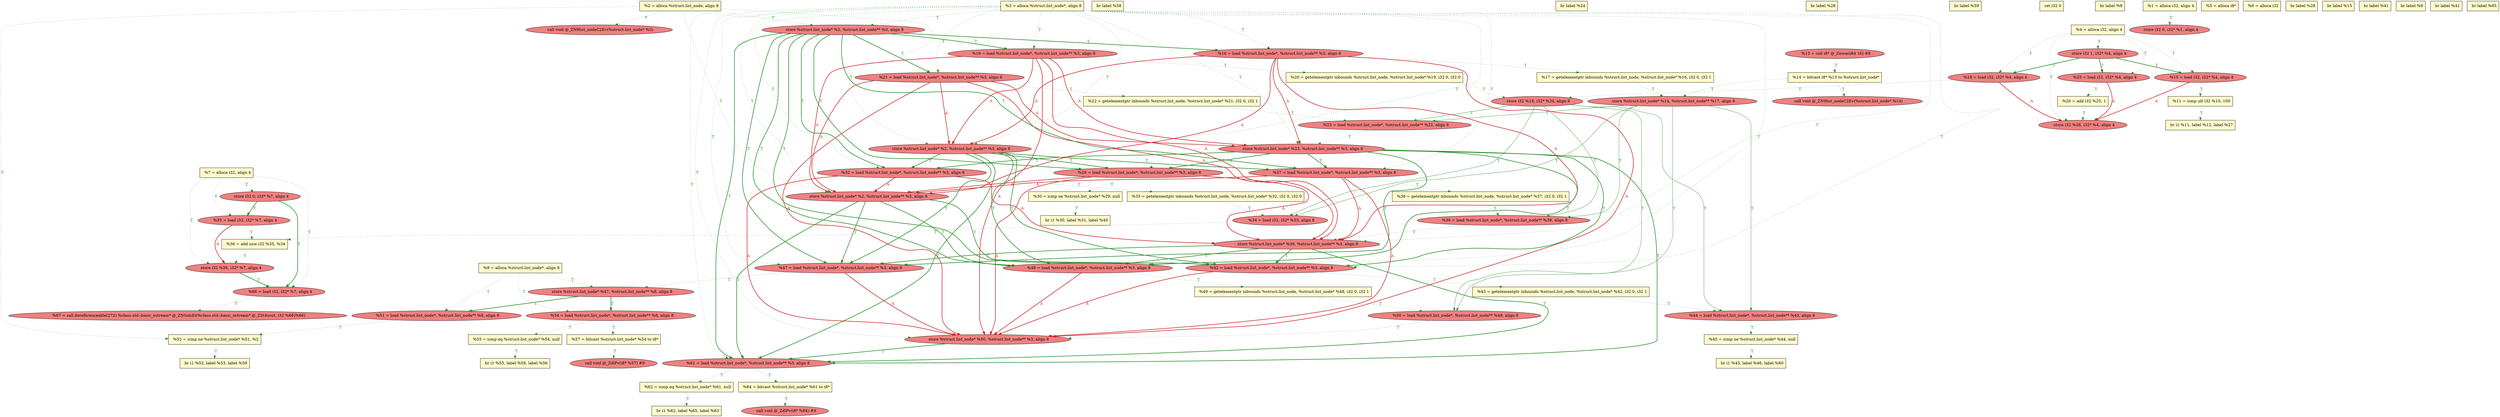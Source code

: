 digraph {

node87 [fillcolor=lightcoral,label="  %21 = load %struct.list_node*, %struct.list_node** %3, align 8",shape=ellipse,style=filled ]
node86 [fillcolor=lemonchiffon,label="  br label %58",shape=rectangle,style=filled ]
node85 [fillcolor=lightcoral,label="  store %struct.list_node* %50, %struct.list_node** %3, align 8",shape=ellipse,style=filled ]
node84 [fillcolor=lightcoral,label="  store i32 %18, i32* %20, align 8",shape=ellipse,style=filled ]
node82 [fillcolor=lightcoral,label="  store i32 0, i32* %7, align 4",shape=ellipse,style=filled ]
node81 [fillcolor=lemonchiffon,label="  %49 = getelementptr inbounds %struct.list_node, %struct.list_node* %48, i32 0, i32 1",shape=rectangle,style=filled ]
node53 [fillcolor=lemonchiffon,label="  br label %24",shape=rectangle,style=filled ]
node34 [fillcolor=lightcoral,label="  %23 = load %struct.list_node*, %struct.list_node** %22, align 8",shape=ellipse,style=filled ]
node10 [fillcolor=lightcoral,label="  %44 = load %struct.list_node*, %struct.list_node** %43, align 8",shape=ellipse,style=filled ]
node46 [fillcolor=lightcoral,label="  call void @_ZN9list_nodeC2Ev(%struct.list_node* %14)",shape=ellipse,style=filled ]
node56 [fillcolor=lightcoral,label="  call void @_ZdlPv(i8* %64) #9",shape=ellipse,style=filled ]
node30 [fillcolor=lemonchiffon,label="  br label %28",shape=rectangle,style=filled ]
node28 [fillcolor=lemonchiffon,label="  %26 = add i32 %25, 1",shape=rectangle,style=filled ]
node22 [fillcolor=lemonchiffon,label="  %30 = icmp ne %struct.list_node* %29, null",shape=rectangle,style=filled ]
node50 [fillcolor=lightcoral,label="  %61 = load %struct.list_node*, %struct.list_node** %3, align 8",shape=ellipse,style=filled ]
node57 [fillcolor=lightcoral,label="  store i32 1, i32* %4, align 4",shape=ellipse,style=filled ]
node35 [fillcolor=lightcoral,label="  %16 = load %struct.list_node*, %struct.list_node** %3, align 8",shape=ellipse,style=filled ]
node73 [fillcolor=lemonchiffon,label="  br i1 %11, label %12, label %27",shape=rectangle,style=filled ]
node29 [fillcolor=lemonchiffon,label="  %22 = getelementptr inbounds %struct.list_node, %struct.list_node* %21, i32 0, i32 1",shape=rectangle,style=filled ]
node20 [fillcolor=lemonchiffon,label="  %14 = bitcast i8* %13 to %struct.list_node*",shape=rectangle,style=filled ]
node26 [fillcolor=lemonchiffon,label="  %11 = icmp ult i32 %10, 100",shape=rectangle,style=filled ]
node4 [fillcolor=lemonchiffon,label="  %55 = icmp eq %struct.list_node* %54, null",shape=rectangle,style=filled ]
node8 [fillcolor=lightcoral,label="  %39 = load %struct.list_node*, %struct.list_node** %38, align 8",shape=ellipse,style=filled ]
node47 [fillcolor=lightcoral,label="  %13 = call i8* @_Znwm(i64 16) #8",shape=ellipse,style=filled ]
node6 [fillcolor=lightcoral,label="  %32 = load %struct.list_node*, %struct.list_node** %3, align 8",shape=ellipse,style=filled ]
node17 [fillcolor=lemonchiffon,label="  %62 = icmp eq %struct.list_node* %61, null",shape=rectangle,style=filled ]
node3 [fillcolor=lemonchiffon,label="  br label %59",shape=rectangle,style=filled ]
node38 [fillcolor=lemonchiffon,label="  ret i32 0",shape=rectangle,style=filled ]
node7 [fillcolor=lightcoral,label="  %54 = load %struct.list_node*, %struct.list_node** %8, align 8",shape=ellipse,style=filled ]
node14 [fillcolor=lemonchiffon,label="  %57 = bitcast %struct.list_node* %54 to i8*",shape=rectangle,style=filled ]
node83 [fillcolor=lightcoral,label="  %50 = load %struct.list_node*, %struct.list_node** %49, align 8",shape=ellipse,style=filled ]
node23 [fillcolor=lightcoral,label="  store %struct.list_node* %23, %struct.list_node** %3, align 8",shape=ellipse,style=filled ]
node36 [fillcolor=lightcoral,label="  store i32 %26, i32* %4, align 4",shape=ellipse,style=filled ]
node52 [fillcolor=lightcoral,label="  %34 = load i32, i32* %33, align 8",shape=ellipse,style=filled ]
node9 [fillcolor=lemonchiffon,label="  %52 = icmp ne %struct.list_node* %51, %2",shape=rectangle,style=filled ]
node15 [fillcolor=lemonchiffon,label="  %4 = alloca i32, align 4",shape=rectangle,style=filled ]
node11 [fillcolor=lightcoral,label="  store %struct.list_node* %47, %struct.list_node** %8, align 8",shape=ellipse,style=filled ]
node24 [fillcolor=lemonchiffon,label="  br i1 %30, label %31, label %40",shape=rectangle,style=filled ]
node18 [fillcolor=lemonchiffon,label="  br label %9",shape=rectangle,style=filled ]
node32 [fillcolor=lemonchiffon,label="  %64 = bitcast %struct.list_node* %61 to i8*",shape=rectangle,style=filled ]
node68 [fillcolor=lightcoral,label="  %42 = load %struct.list_node*, %struct.list_node** %3, align 8",shape=ellipse,style=filled ]
node12 [fillcolor=lemonchiffon,label="  %1 = alloca i32, align 4",shape=rectangle,style=filled ]
node40 [fillcolor=lightcoral,label="  %66 = load i32, i32* %7, align 4",shape=ellipse,style=filled ]
node41 [fillcolor=lightcoral,label="  %10 = load i32, i32* %4, align 4",shape=ellipse,style=filled ]
node62 [fillcolor=lemonchiffon,label="  %33 = getelementptr inbounds %struct.list_node, %struct.list_node* %32, i32 0, i32 0",shape=rectangle,style=filled ]
node27 [fillcolor=lightcoral,label="  store %struct.list_node* %14, %struct.list_node** %17, align 8",shape=ellipse,style=filled ]
node16 [fillcolor=lemonchiffon,label="  %5 = alloca i8*",shape=rectangle,style=filled ]
node33 [fillcolor=lemonchiffon,label="  br i1 %62, label %65, label %63",shape=rectangle,style=filled ]
node5 [fillcolor=lightcoral,label="  store %struct.list_node* %39, %struct.list_node** %3, align 8",shape=ellipse,style=filled ]
node13 [fillcolor=lemonchiffon,label="  %6 = alloca i32",shape=rectangle,style=filled ]
node76 [fillcolor=lightcoral,label="  %47 = load %struct.list_node*, %struct.list_node** %3, align 8",shape=ellipse,style=filled ]
node65 [fillcolor=lemonchiffon,label="  br label %28",shape=rectangle,style=filled ]
node39 [fillcolor=lemonchiffon,label="  %20 = getelementptr inbounds %struct.list_node, %struct.list_node* %19, i32 0, i32 0",shape=rectangle,style=filled ]
node42 [fillcolor=lightcoral,label="  %19 = load %struct.list_node*, %struct.list_node** %3, align 8",shape=ellipse,style=filled ]
node31 [fillcolor=lemonchiffon,label="  br label %15",shape=rectangle,style=filled ]
node45 [fillcolor=lemonchiffon,label="  %3 = alloca %struct.list_node*, align 8",shape=rectangle,style=filled ]
node43 [fillcolor=lemonchiffon,label="  %8 = alloca %struct.list_node*, align 8",shape=rectangle,style=filled ]
node72 [fillcolor=lightcoral,label="  call void @_ZdlPv(i8* %57) #9",shape=ellipse,style=filled ]
node88 [fillcolor=lightcoral,label="  %51 = load %struct.list_node*, %struct.list_node** %8, align 8",shape=ellipse,style=filled ]
node48 [fillcolor=lightcoral,label="  store %struct.list_node* %2, %struct.list_node** %3, align 8",shape=ellipse,style=filled ]
node70 [fillcolor=lightcoral,label="  %67 = call dereferenceable(272) %class.std::basic_ostream* @_ZNSolsEi(%class.std::basic_ostream* @_ZSt4cout, i32 %66)%66)",shape=ellipse,style=filled ]
node64 [fillcolor=lightcoral,label="  %37 = load %struct.list_node*, %struct.list_node** %3, align 8",shape=ellipse,style=filled ]
node49 [fillcolor=lemonchiffon,label="  %17 = getelementptr inbounds %struct.list_node, %struct.list_node* %16, i32 0, i32 1",shape=rectangle,style=filled ]
node37 [fillcolor=lightcoral,label="  %29 = load %struct.list_node*, %struct.list_node** %3, align 8",shape=ellipse,style=filled ]
node51 [fillcolor=lightcoral,label="  store i32 0, i32* %1, align 4",shape=ellipse,style=filled ]
node55 [fillcolor=lightcoral,label="  %25 = load i32, i32* %4, align 4",shape=ellipse,style=filled ]
node58 [fillcolor=lightcoral,label="  store %struct.list_node* %2, %struct.list_node** %3, align 8",shape=ellipse,style=filled ]
node59 [fillcolor=lemonchiffon,label="  %2 = alloca %struct.list_node, align 8",shape=rectangle,style=filled ]
node60 [fillcolor=lemonchiffon,label="  %38 = getelementptr inbounds %struct.list_node, %struct.list_node* %37, i32 0, i32 1",shape=rectangle,style=filled ]
node19 [fillcolor=lightcoral,label="  store i32 %36, i32* %7, align 4",shape=ellipse,style=filled ]
node63 [fillcolor=lightcoral,label="  %35 = load i32, i32* %7, align 4",shape=ellipse,style=filled ]
node44 [fillcolor=lemonchiffon,label="  %36 = add nsw i32 %35, %34",shape=rectangle,style=filled ]
node66 [fillcolor=lightcoral,label="  store %struct.list_node* %2, %struct.list_node** %3, align 8",shape=ellipse,style=filled ]
node25 [fillcolor=lemonchiffon,label="  %7 = alloca i32, align 4",shape=rectangle,style=filled ]
node21 [fillcolor=lemonchiffon,label="  br label %41",shape=rectangle,style=filled ]
node69 [fillcolor=lemonchiffon,label="  br i1 %55, label %58, label %56",shape=rectangle,style=filled ]
node71 [fillcolor=lemonchiffon,label="  %43 = getelementptr inbounds %struct.list_node, %struct.list_node* %42, i32 0, i32 1",shape=rectangle,style=filled ]
node61 [fillcolor=lemonchiffon,label="  br i1 %52, label %53, label %59",shape=rectangle,style=filled ]
node74 [fillcolor=lemonchiffon,label="  %45 = icmp ne %struct.list_node* %44, null",shape=rectangle,style=filled ]
node75 [fillcolor=lemonchiffon,label="  br i1 %45, label %46, label %60",shape=rectangle,style=filled ]
node77 [fillcolor=lightcoral,label="  %18 = load i32, i32* %4, align 4",shape=ellipse,style=filled ]
node78 [fillcolor=lightcoral,label="  %48 = load %struct.list_node*, %struct.list_node** %3, align 8",shape=ellipse,style=filled ]
node54 [fillcolor=lightcoral,label="  call void @_ZN9list_nodeC2Ev(%struct.list_node* %2)",shape=ellipse,style=filled ]
node79 [fillcolor=lemonchiffon,label="  br label %9",shape=rectangle,style=filled ]
node67 [fillcolor=lemonchiffon,label="  br label %41",shape=rectangle,style=filled ]
node80 [fillcolor=lemonchiffon,label="  br label %65",shape=rectangle,style=filled ]

node45->node64 [style=dotted,color=forestgreen,label="T",penwidth=1.0,fontcolor=forestgreen ]
node15->node41 [style=dotted,color=forestgreen,label="T",penwidth=1.0,fontcolor=forestgreen ]
node27->node52 [style=solid,color=forestgreen,label="T",penwidth=1.0,fontcolor=forestgreen ]
node35->node23 [style=solid,color=firebrick3,label="A",penwidth=2.0,fontcolor=firebrick3 ]
node23->node76 [style=solid,color=forestgreen,label="T",penwidth=2.0,fontcolor=forestgreen ]
node15->node36 [style=dotted,color=forestgreen,label="T",penwidth=1.0,fontcolor=forestgreen ]
node25->node19 [style=dotted,color=forestgreen,label="T",penwidth=1.0,fontcolor=forestgreen ]
node45->node48 [style=dotted,color=forestgreen,label="T",penwidth=1.0,fontcolor=forestgreen ]
node45->node42 [style=dotted,color=forestgreen,label="T",penwidth=1.0,fontcolor=forestgreen ]
node15->node55 [style=dotted,color=forestgreen,label="T",penwidth=1.0,fontcolor=forestgreen ]
node25->node40 [style=dotted,color=forestgreen,label="T",penwidth=1.0,fontcolor=forestgreen ]
node35->node66 [style=solid,color=firebrick3,label="A",penwidth=2.0,fontcolor=firebrick3 ]
node42->node23 [style=solid,color=firebrick3,label="A",penwidth=2.0,fontcolor=firebrick3 ]
node6->node85 [style=solid,color=firebrick3,label="A",penwidth=2.0,fontcolor=firebrick3 ]
node48->node87 [style=solid,color=forestgreen,label="T",penwidth=2.0,fontcolor=forestgreen ]
node68->node85 [style=solid,color=firebrick3,label="A",penwidth=2.0,fontcolor=firebrick3 ]
node64->node60 [style=dotted,color=forestgreen,label="T",penwidth=1.0,fontcolor=forestgreen ]
node37->node22 [style=dotted,color=forestgreen,label="T",penwidth=1.0,fontcolor=forestgreen ]
node84->node83 [style=solid,color=forestgreen,label="T",penwidth=1.0,fontcolor=forestgreen ]
node52->node44 [style=dotted,color=forestgreen,label="T",penwidth=1.0,fontcolor=forestgreen ]
node26->node73 [style=dotted,color=forestgreen,label="T",penwidth=1.0,fontcolor=forestgreen ]
node27->node34 [style=solid,color=forestgreen,label="T",penwidth=1.0,fontcolor=forestgreen ]
node34->node23 [style=dotted,color=forestgreen,label="T",penwidth=1.0,fontcolor=forestgreen ]
node25->node82 [style=dotted,color=forestgreen,label="T",penwidth=1.0,fontcolor=forestgreen ]
node59->node66 [style=dotted,color=forestgreen,label="T",penwidth=1.0,fontcolor=forestgreen ]
node45->node6 [style=dotted,color=forestgreen,label="T",penwidth=1.0,fontcolor=forestgreen ]
node7->node4 [style=dotted,color=forestgreen,label="T",penwidth=1.0,fontcolor=forestgreen ]
node66->node50 [style=solid,color=forestgreen,label="T",penwidth=2.0,fontcolor=forestgreen ]
node23->node64 [style=solid,color=forestgreen,label="T",penwidth=2.0,fontcolor=forestgreen ]
node76->node11 [style=dotted,color=forestgreen,label="T",penwidth=1.0,fontcolor=forestgreen ]
node23->node6 [style=solid,color=forestgreen,label="T",penwidth=2.0,fontcolor=forestgreen ]
node45->node58 [style=dotted,color=forestgreen,label="T",penwidth=1.0,fontcolor=forestgreen ]
node63->node44 [style=dotted,color=forestgreen,label="T",penwidth=1.0,fontcolor=forestgreen ]
node48->node35 [style=solid,color=forestgreen,label="T",penwidth=2.0,fontcolor=forestgreen ]
node62->node52 [style=dotted,color=forestgreen,label="T",penwidth=1.0,fontcolor=forestgreen ]
node48->node76 [style=solid,color=forestgreen,label="T",penwidth=2.0,fontcolor=forestgreen ]
node87->node23 [style=solid,color=firebrick3,label="A",penwidth=2.0,fontcolor=firebrick3 ]
node45->node5 [style=dotted,color=forestgreen,label="T",penwidth=1.0,fontcolor=forestgreen ]
node50->node17 [style=dotted,color=forestgreen,label="T",penwidth=1.0,fontcolor=forestgreen ]
node48->node68 [style=solid,color=forestgreen,label="T",penwidth=2.0,fontcolor=forestgreen ]
node68->node71 [style=dotted,color=forestgreen,label="T",penwidth=1.0,fontcolor=forestgreen ]
node43->node88 [style=dotted,color=forestgreen,label="T",penwidth=1.0,fontcolor=forestgreen ]
node50->node32 [style=dotted,color=forestgreen,label="T",penwidth=1.0,fontcolor=forestgreen ]
node43->node11 [style=dotted,color=forestgreen,label="T",penwidth=1.0,fontcolor=forestgreen ]
node45->node66 [style=dotted,color=forestgreen,label="T",penwidth=1.0,fontcolor=forestgreen ]
node88->node9 [style=dotted,color=forestgreen,label="T",penwidth=1.0,fontcolor=forestgreen ]
node45->node87 [style=dotted,color=forestgreen,label="T",penwidth=1.0,fontcolor=forestgreen ]
node48->node37 [style=solid,color=forestgreen,label="T",penwidth=2.0,fontcolor=forestgreen ]
node28->node36 [style=dotted,color=forestgreen,label="T",penwidth=1.0,fontcolor=forestgreen ]
node32->node56 [style=dotted,color=forestgreen,label="T",penwidth=1.0,fontcolor=forestgreen ]
node45->node50 [style=dotted,color=forestgreen,label="T",penwidth=1.0,fontcolor=forestgreen ]
node15->node77 [style=dotted,color=forestgreen,label="T",penwidth=1.0,fontcolor=forestgreen ]
node42->node58 [style=solid,color=firebrick3,label="A",penwidth=2.0,fontcolor=firebrick3 ]
node49->node27 [style=dotted,color=forestgreen,label="T",penwidth=1.0,fontcolor=forestgreen ]
node66->node78 [style=solid,color=forestgreen,label="T",penwidth=2.0,fontcolor=forestgreen ]
node77->node84 [style=dotted,color=forestgreen,label="T",penwidth=1.0,fontcolor=forestgreen ]
node27->node8 [style=solid,color=forestgreen,label="T",penwidth=1.0,fontcolor=forestgreen ]
node23->node37 [style=solid,color=forestgreen,label="T",penwidth=2.0,fontcolor=forestgreen ]
node17->node33 [style=dotted,color=forestgreen,label="T",penwidth=1.0,fontcolor=forestgreen ]
node48->node64 [style=solid,color=forestgreen,label="T",penwidth=2.0,fontcolor=forestgreen ]
node48->node42 [style=solid,color=forestgreen,label="T",penwidth=2.0,fontcolor=forestgreen ]
node27->node83 [style=solid,color=forestgreen,label="T",penwidth=1.0,fontcolor=forestgreen ]
node37->node66 [style=solid,color=firebrick3,label="A",penwidth=2.0,fontcolor=firebrick3 ]
node40->node70 [style=dotted,color=forestgreen,label="T",penwidth=1.0,fontcolor=forestgreen ]
node57->node77 [style=solid,color=forestgreen,label="T",penwidth=2.0,fontcolor=forestgreen ]
node37->node85 [style=solid,color=firebrick3,label="A",penwidth=2.0,fontcolor=firebrick3 ]
node77->node36 [style=solid,color=firebrick3,label="A",penwidth=2.0,fontcolor=firebrick3 ]
node45->node23 [style=dotted,color=forestgreen,label="T",penwidth=1.0,fontcolor=forestgreen ]
node42->node5 [style=solid,color=firebrick3,label="A",penwidth=2.0,fontcolor=firebrick3 ]
node87->node66 [style=solid,color=firebrick3,label="A",penwidth=2.0,fontcolor=firebrick3 ]
node25->node63 [style=dotted,color=forestgreen,label="T",penwidth=1.0,fontcolor=forestgreen ]
node5->node68 [style=solid,color=forestgreen,label="T",penwidth=2.0,fontcolor=forestgreen ]
node35->node85 [style=solid,color=firebrick3,label="A",penwidth=2.0,fontcolor=firebrick3 ]
node7->node14 [style=dotted,color=forestgreen,label="T",penwidth=1.0,fontcolor=forestgreen ]
node64->node66 [style=solid,color=firebrick3,label="A",penwidth=2.0,fontcolor=firebrick3 ]
node27->node10 [style=solid,color=forestgreen,label="T",penwidth=1.0,fontcolor=forestgreen ]
node58->node64 [style=solid,color=forestgreen,label="T",penwidth=2.0,fontcolor=forestgreen ]
node64->node5 [style=solid,color=firebrick3,label="A",penwidth=2.0,fontcolor=firebrick3 ]
node11->node7 [style=solid,color=forestgreen,label="T",penwidth=2.0,fontcolor=forestgreen ]
node83->node85 [style=dotted,color=forestgreen,label="T",penwidth=1.0,fontcolor=forestgreen ]
node42->node85 [style=solid,color=firebrick3,label="A",penwidth=2.0,fontcolor=firebrick3 ]
node82->node63 [style=solid,color=forestgreen,label="T",penwidth=2.0,fontcolor=forestgreen ]
node5->node76 [style=solid,color=forestgreen,label="T",penwidth=2.0,fontcolor=forestgreen ]
node58->node78 [style=solid,color=forestgreen,label="T",penwidth=2.0,fontcolor=forestgreen ]
node5->node50 [style=solid,color=forestgreen,label="T",penwidth=2.0,fontcolor=forestgreen ]
node48->node50 [style=solid,color=forestgreen,label="T",penwidth=2.0,fontcolor=forestgreen ]
node60->node8 [style=dotted,color=forestgreen,label="T",penwidth=1.0,fontcolor=forestgreen ]
node64->node85 [style=solid,color=firebrick3,label="A",penwidth=2.0,fontcolor=firebrick3 ]
node66->node76 [style=solid,color=forestgreen,label="T",penwidth=2.0,fontcolor=forestgreen ]
node6->node62 [style=dotted,color=forestgreen,label="T",penwidth=1.0,fontcolor=forestgreen ]
node43->node7 [style=dotted,color=forestgreen,label="T",penwidth=1.0,fontcolor=forestgreen ]
node59->node58 [style=dotted,color=forestgreen,label="T",penwidth=1.0,fontcolor=forestgreen ]
node11->node88 [style=solid,color=forestgreen,label="T",penwidth=2.0,fontcolor=forestgreen ]
node45->node68 [style=dotted,color=forestgreen,label="T",penwidth=1.0,fontcolor=forestgreen ]
node58->node6 [style=solid,color=forestgreen,label="T",penwidth=2.0,fontcolor=forestgreen ]
node55->node36 [style=solid,color=firebrick3,label="A",penwidth=2.0,fontcolor=firebrick3 ]
node71->node10 [style=dotted,color=forestgreen,label="T",penwidth=1.0,fontcolor=forestgreen ]
node6->node66 [style=solid,color=firebrick3,label="A",penwidth=2.0,fontcolor=firebrick3 ]
node87->node5 [style=solid,color=firebrick3,label="A",penwidth=2.0,fontcolor=firebrick3 ]
node35->node5 [style=solid,color=firebrick3,label="A",penwidth=2.0,fontcolor=firebrick3 ]
node10->node74 [style=dotted,color=forestgreen,label="T",penwidth=1.0,fontcolor=forestgreen ]
node82->node40 [style=solid,color=forestgreen,label="T",penwidth=2.0,fontcolor=forestgreen ]
node58->node37 [style=solid,color=forestgreen,label="T",penwidth=2.0,fontcolor=forestgreen ]
node87->node29 [style=dotted,color=forestgreen,label="T",penwidth=1.0,fontcolor=forestgreen ]
node78->node85 [style=solid,color=firebrick3,label="A",penwidth=2.0,fontcolor=firebrick3 ]
node81->node83 [style=dotted,color=forestgreen,label="T",penwidth=1.0,fontcolor=forestgreen ]
node76->node85 [style=solid,color=firebrick3,label="A",penwidth=2.0,fontcolor=firebrick3 ]
node44->node19 [style=dotted,color=forestgreen,label="T",penwidth=1.0,fontcolor=forestgreen ]
node15->node57 [style=dotted,color=forestgreen,label="T",penwidth=1.0,fontcolor=forestgreen ]
node35->node58 [style=solid,color=firebrick3,label="A",penwidth=2.0,fontcolor=firebrick3 ]
node20->node46 [style=dotted,color=forestgreen,label="T",penwidth=1.0,fontcolor=forestgreen ]
node37->node5 [style=solid,color=firebrick3,label="A",penwidth=2.0,fontcolor=firebrick3 ]
node59->node9 [style=dotted,color=forestgreen,label="T",penwidth=1.0,fontcolor=forestgreen ]
node42->node39 [style=dotted,color=forestgreen,label="T",penwidth=1.0,fontcolor=forestgreen ]
node14->node72 [style=dotted,color=forestgreen,label="T",penwidth=1.0,fontcolor=forestgreen ]
node41->node36 [style=solid,color=firebrick3,label="A",penwidth=2.0,fontcolor=firebrick3 ]
node45->node37 [style=dotted,color=forestgreen,label="T",penwidth=1.0,fontcolor=forestgreen ]
node5->node78 [style=solid,color=forestgreen,label="T",penwidth=2.0,fontcolor=forestgreen ]
node48->node78 [style=solid,color=forestgreen,label="T",penwidth=2.0,fontcolor=forestgreen ]
node58->node76 [style=solid,color=forestgreen,label="T",penwidth=2.0,fontcolor=forestgreen ]
node78->node81 [style=dotted,color=forestgreen,label="T",penwidth=1.0,fontcolor=forestgreen ]
node9->node61 [style=dotted,color=forestgreen,label="T",penwidth=1.0,fontcolor=forestgreen ]
node84->node52 [style=solid,color=forestgreen,label="T",penwidth=1.0,fontcolor=forestgreen ]
node23->node78 [style=solid,color=forestgreen,label="T",penwidth=2.0,fontcolor=forestgreen ]
node87->node58 [style=solid,color=firebrick3,label="A",penwidth=2.0,fontcolor=firebrick3 ]
node4->node69 [style=dotted,color=forestgreen,label="T",penwidth=1.0,fontcolor=forestgreen ]
node42->node66 [style=solid,color=firebrick3,label="A",penwidth=2.0,fontcolor=firebrick3 ]
node59->node54 [style=dotted,color=forestgreen,label="T",penwidth=1.0,fontcolor=forestgreen ]
node45->node85 [style=dotted,color=forestgreen,label="T",penwidth=1.0,fontcolor=forestgreen ]
node6->node5 [style=solid,color=firebrick3,label="A",penwidth=2.0,fontcolor=firebrick3 ]
node85->node50 [style=solid,color=forestgreen,label="T",penwidth=2.0,fontcolor=forestgreen ]
node84->node34 [style=solid,color=forestgreen,label="T",penwidth=1.0,fontcolor=forestgreen ]
node45->node76 [style=dotted,color=forestgreen,label="T",penwidth=1.0,fontcolor=forestgreen ]
node59->node48 [style=dotted,color=forestgreen,label="T",penwidth=1.0,fontcolor=forestgreen ]
node20->node27 [style=dotted,color=forestgreen,label="T",penwidth=1.0,fontcolor=forestgreen ]
node41->node26 [style=dotted,color=forestgreen,label="T",penwidth=1.0,fontcolor=forestgreen ]
node63->node19 [style=solid,color=firebrick3,label="A",penwidth=2.0,fontcolor=firebrick3 ]
node47->node20 [style=dotted,color=forestgreen,label="T",penwidth=1.0,fontcolor=forestgreen ]
node12->node51 [style=dotted,color=forestgreen,label="T",penwidth=1.0,fontcolor=forestgreen ]
node84->node8 [style=solid,color=forestgreen,label="T",penwidth=1.0,fontcolor=forestgreen ]
node23->node50 [style=solid,color=forestgreen,label="T",penwidth=2.0,fontcolor=forestgreen ]
node19->node40 [style=solid,color=forestgreen,label="T",penwidth=2.0,fontcolor=forestgreen ]
node55->node28 [style=dotted,color=forestgreen,label="T",penwidth=1.0,fontcolor=forestgreen ]
node8->node5 [style=dotted,color=forestgreen,label="T",penwidth=1.0,fontcolor=forestgreen ]
node23->node68 [style=solid,color=forestgreen,label="T",penwidth=2.0,fontcolor=forestgreen ]
node45->node35 [style=dotted,color=forestgreen,label="T",penwidth=1.0,fontcolor=forestgreen ]
node84->node10 [style=solid,color=forestgreen,label="T",penwidth=1.0,fontcolor=forestgreen ]
node58->node50 [style=solid,color=forestgreen,label="T",penwidth=2.0,fontcolor=forestgreen ]
node45->node78 [style=dotted,color=forestgreen,label="T",penwidth=1.0,fontcolor=forestgreen ]
node48->node6 [style=solid,color=forestgreen,label="T",penwidth=2.0,fontcolor=forestgreen ]
node35->node49 [style=dotted,color=forestgreen,label="T",penwidth=1.0,fontcolor=forestgreen ]
node87->node85 [style=solid,color=firebrick3,label="A",penwidth=2.0,fontcolor=firebrick3 ]
node29->node34 [style=dotted,color=forestgreen,label="T",penwidth=1.0,fontcolor=forestgreen ]
node39->node84 [style=dotted,color=forestgreen,label="T",penwidth=1.0,fontcolor=forestgreen ]
node57->node55 [style=solid,color=forestgreen,label="T",penwidth=2.0,fontcolor=forestgreen ]
node22->node24 [style=dotted,color=forestgreen,label="T",penwidth=1.0,fontcolor=forestgreen ]
node58->node68 [style=solid,color=forestgreen,label="T",penwidth=2.0,fontcolor=forestgreen ]
node57->node41 [style=solid,color=forestgreen,label="T",penwidth=2.0,fontcolor=forestgreen ]
node66->node68 [style=solid,color=forestgreen,label="T",penwidth=2.0,fontcolor=forestgreen ]
node74->node75 [style=dotted,color=forestgreen,label="T",penwidth=1.0,fontcolor=forestgreen ]

}
